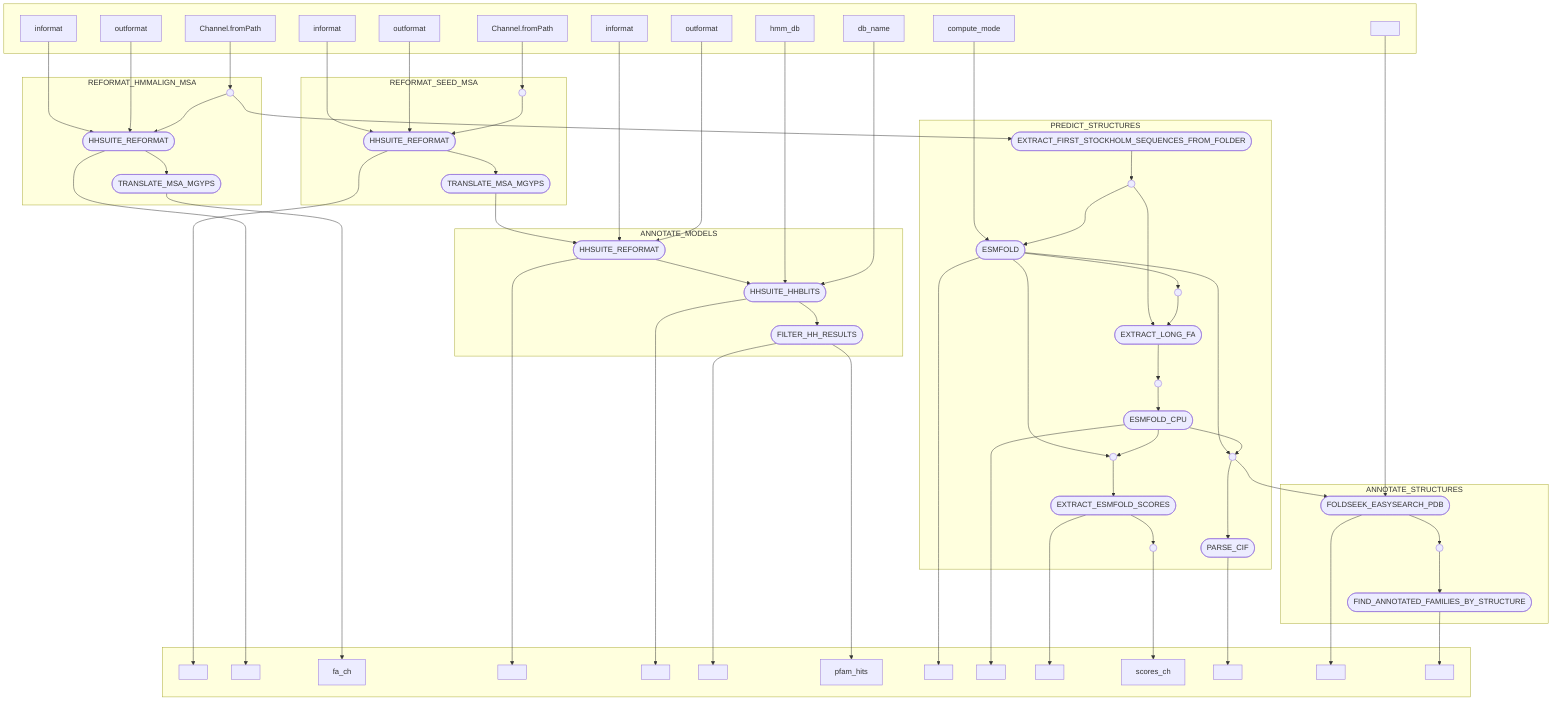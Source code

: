 flowchart TB
    subgraph " "
    v0["Channel.fromPath"]
    v2["Channel.fromPath"]
    v4["informat"]
    v5["outformat"]
    v9["informat"]
    v10["outformat"]
    v15["informat"]
    v16["outformat"]
    v19["hmm_db"]
    v20["db_name"]
    v29["compute_mode"]
    v54[" "]
    end
    subgraph REFORMAT_SEED_MSA
    v6([HHSUITE_REFORMAT])
    v8([TRANSLATE_MSA_MGYPS])
    v1(( ))
    end
    subgraph " "
    v7[" "]
    v12[" "]
    v14["fa_ch"]
    v18[" "]
    v22[" "]
    v24[" "]
    v25["pfam_hits"]
    v31[" "]
    v40[" "]
    v43[" "]
    v46["scores_ch"]
    v49[" "]
    v56[" "]
    v62[" "]
    end
    subgraph REFORMAT_HMMALIGN_MSA
    v11([HHSUITE_REFORMAT])
    v13([TRANSLATE_MSA_MGYPS])
    v3(( ))
    end
    subgraph ANNOTATE_MODELS
    v17([HHSUITE_REFORMAT])
    v21([HHSUITE_HHBLITS])
    v23([FILTER_HH_RESULTS])
    end
    subgraph PREDICT_STRUCTURES
    v26([EXTRACT_FIRST_STOCKHOLM_SEQUENCES_FROM_FOLDER])
    v30([ESMFOLD])
    v36([EXTRACT_LONG_FA])
    v39([ESMFOLD_CPU])
    v42([EXTRACT_ESMFOLD_SCORES])
    v48([PARSE_CIF])
    v27(( ))
    v33(( ))
    v37(( ))
    v41(( ))
    v44(( ))
    v47(( ))
    end
    subgraph ANNOTATE_STRUCTURES
    v55([FOLDSEEK_EASYSEARCH_PDB])
    v61([FIND_ANNOTATED_FAMILIES_BY_STRUCTURE])
    v57(( ))
    end
    v0 --> v1
    v2 --> v3
    v4 --> v6
    v5 --> v6
    v1 --> v6
    v6 --> v8
    v6 --> v7
    v8 --> v17
    v9 --> v11
    v10 --> v11
    v3 --> v11
    v11 --> v13
    v11 --> v12
    v13 --> v14
    v15 --> v17
    v16 --> v17
    v17 --> v21
    v17 --> v18
    v19 --> v21
    v20 --> v21
    v21 --> v23
    v21 --> v22
    v23 --> v25
    v23 --> v24
    v3 --> v26
    v26 --> v27
    v29 --> v30
    v27 --> v30
    v30 --> v31
    v30 --> v33
    v30 --> v41
    v30 --> v47
    v27 --> v36
    v33 --> v36
    v36 --> v37
    v37 --> v39
    v39 --> v40
    v39 --> v41
    v39 --> v47
    v41 --> v42
    v42 --> v43
    v42 --> v44
    v44 --> v46
    v47 --> v48
    v48 --> v49
    v54 --> v55
    v47 --> v55
    v55 --> v56
    v55 --> v57
    v57 --> v61
    v61 --> v62